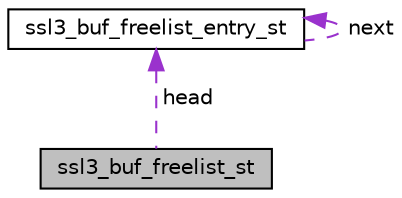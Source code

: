 digraph "ssl3_buf_freelist_st"
{
  edge [fontname="Helvetica",fontsize="10",labelfontname="Helvetica",labelfontsize="10"];
  node [fontname="Helvetica",fontsize="10",shape=record];
  Node1 [label="ssl3_buf_freelist_st",height=0.2,width=0.4,color="black", fillcolor="grey75", style="filled" fontcolor="black"];
  Node2 -> Node1 [dir="back",color="darkorchid3",fontsize="10",style="dashed",label=" head" ];
  Node2 [label="ssl3_buf_freelist_entry_st",height=0.2,width=0.4,color="black", fillcolor="white", style="filled",URL="$structssl3__buf__freelist__entry__st.html"];
  Node2 -> Node2 [dir="back",color="darkorchid3",fontsize="10",style="dashed",label=" next" ];
}
